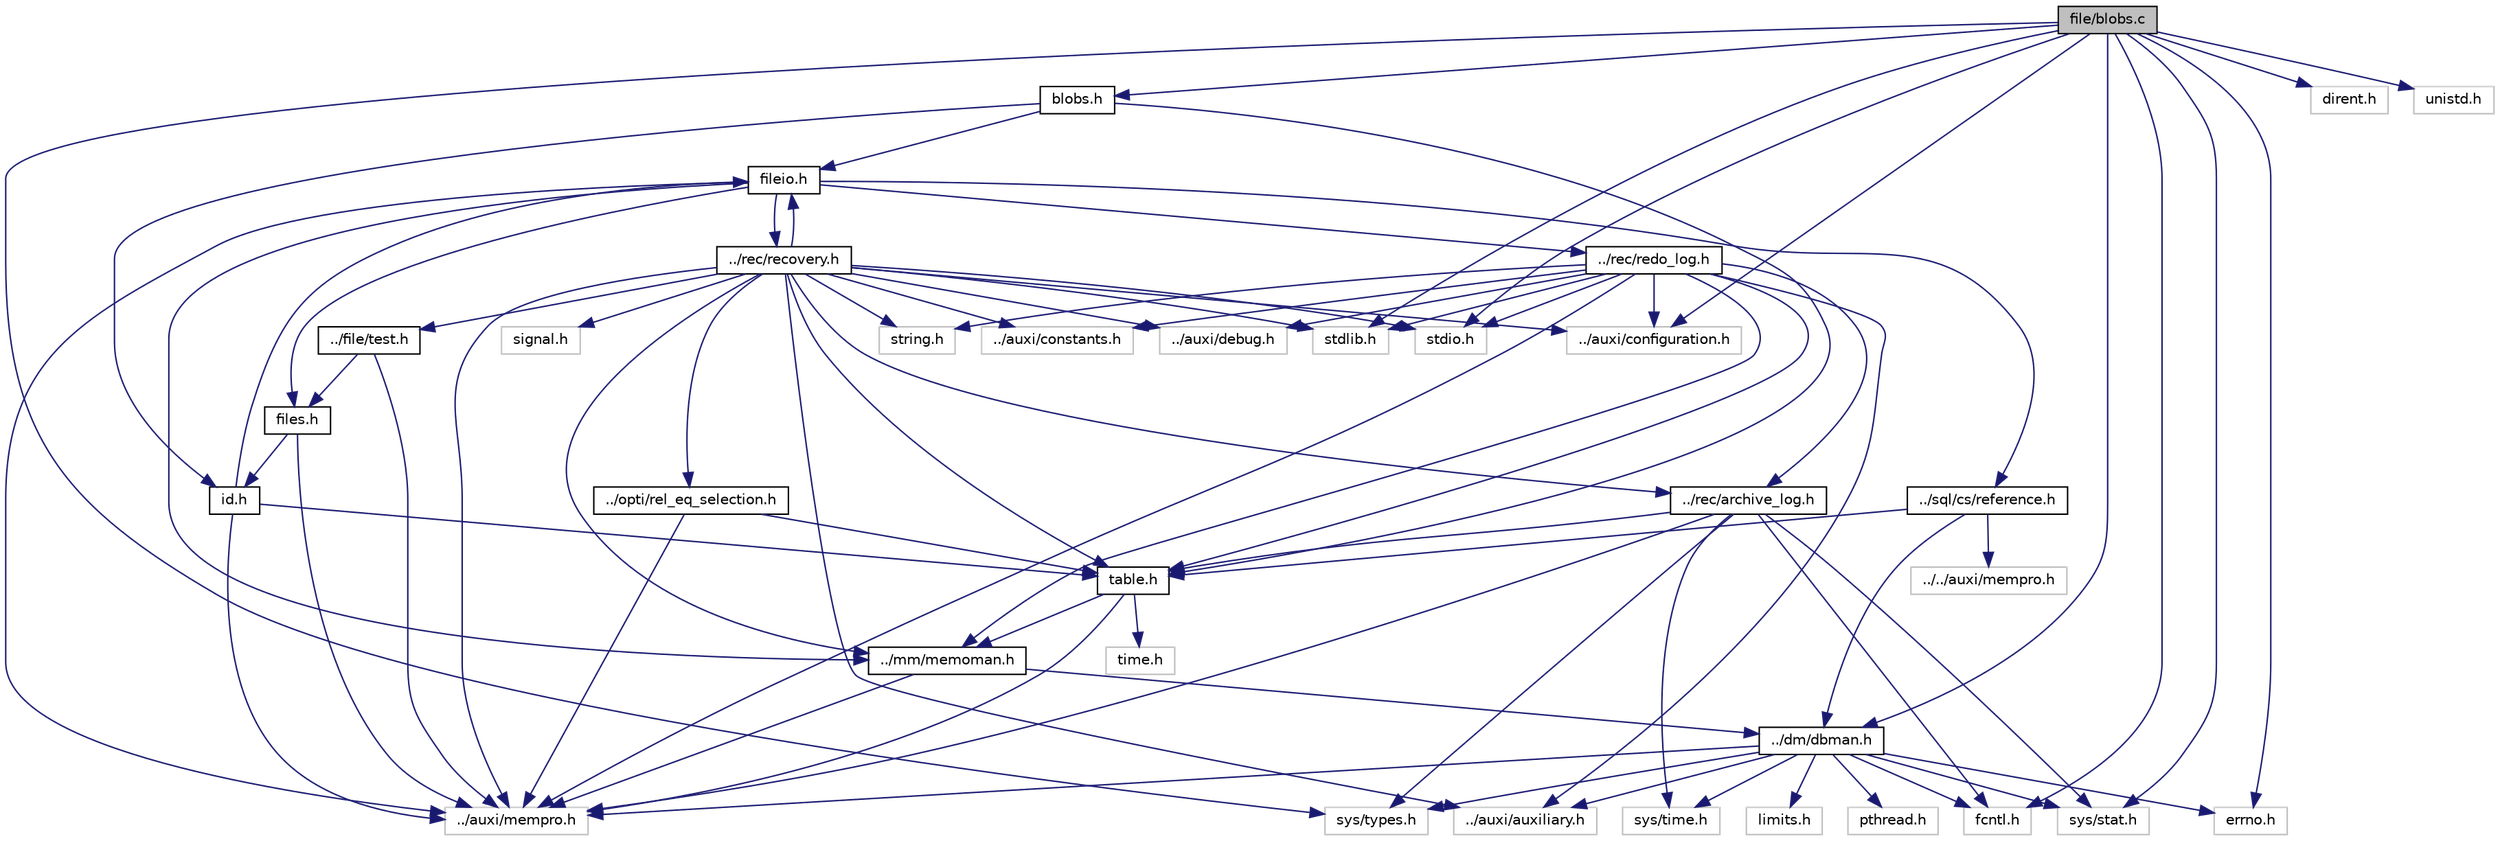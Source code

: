 digraph "file/blobs.c"
{
  bgcolor="transparent";
  edge [fontname="Helvetica",fontsize="10",labelfontname="Helvetica",labelfontsize="10"];
  node [fontname="Helvetica",fontsize="10",shape=record];
  Node1 [label="file/blobs.c",height=0.2,width=0.4,color="black", fillcolor="grey75", style="filled", fontcolor="black"];
  Node1 -> Node2 [color="midnightblue",fontsize="10",style="solid"];
  Node2 [label="stdio.h",height=0.2,width=0.4,color="grey75"];
  Node1 -> Node3 [color="midnightblue",fontsize="10",style="solid"];
  Node3 [label="stdlib.h",height=0.2,width=0.4,color="grey75"];
  Node1 -> Node4 [color="midnightblue",fontsize="10",style="solid"];
  Node4 [label="dirent.h",height=0.2,width=0.4,color="grey75"];
  Node1 -> Node5 [color="midnightblue",fontsize="10",style="solid"];
  Node5 [label="sys/types.h",height=0.2,width=0.4,color="grey75"];
  Node1 -> Node6 [color="midnightblue",fontsize="10",style="solid"];
  Node6 [label="sys/stat.h",height=0.2,width=0.4,color="grey75"];
  Node1 -> Node7 [color="midnightblue",fontsize="10",style="solid"];
  Node7 [label="unistd.h",height=0.2,width=0.4,color="grey75"];
  Node1 -> Node8 [color="midnightblue",fontsize="10",style="solid"];
  Node8 [label="fcntl.h",height=0.2,width=0.4,color="grey75"];
  Node1 -> Node9 [color="midnightblue",fontsize="10",style="solid"];
  Node9 [label="errno.h",height=0.2,width=0.4,color="grey75"];
  Node1 -> Node10 [color="midnightblue",fontsize="10",style="solid"];
  Node10 [label="../dm/dbman.h",height=0.2,width=0.4,color="black",URL="$dbman_8h.html"];
  Node10 -> Node11 [color="midnightblue",fontsize="10",style="solid"];
  Node11 [label="../auxi/auxiliary.h",height=0.2,width=0.4,color="grey75"];
  Node10 -> Node9 [color="midnightblue",fontsize="10",style="solid"];
  Node10 -> Node12 [color="midnightblue",fontsize="10",style="solid"];
  Node12 [label="pthread.h",height=0.2,width=0.4,color="grey75"];
  Node10 -> Node13 [color="midnightblue",fontsize="10",style="solid"];
  Node13 [label="sys/time.h",height=0.2,width=0.4,color="grey75"];
  Node10 -> Node5 [color="midnightblue",fontsize="10",style="solid"];
  Node10 -> Node6 [color="midnightblue",fontsize="10",style="solid"];
  Node10 -> Node8 [color="midnightblue",fontsize="10",style="solid"];
  Node10 -> Node14 [color="midnightblue",fontsize="10",style="solid"];
  Node14 [label="../auxi/mempro.h",height=0.2,width=0.4,color="grey75"];
  Node10 -> Node15 [color="midnightblue",fontsize="10",style="solid"];
  Node15 [label="limits.h",height=0.2,width=0.4,color="grey75"];
  Node1 -> Node16 [color="midnightblue",fontsize="10",style="solid"];
  Node16 [label="../auxi/configuration.h",height=0.2,width=0.4,color="grey75"];
  Node1 -> Node17 [color="midnightblue",fontsize="10",style="solid"];
  Node17 [label="blobs.h",height=0.2,width=0.4,color="black",URL="$blobs_8h.html"];
  Node17 -> Node18 [color="midnightblue",fontsize="10",style="solid"];
  Node18 [label="table.h",height=0.2,width=0.4,color="black",URL="$table_8h.html"];
  Node18 -> Node19 [color="midnightblue",fontsize="10",style="solid"];
  Node19 [label="../mm/memoman.h",height=0.2,width=0.4,color="black",URL="$memoman_8h.html"];
  Node19 -> Node10 [color="midnightblue",fontsize="10",style="solid"];
  Node19 -> Node14 [color="midnightblue",fontsize="10",style="solid"];
  Node18 -> Node14 [color="midnightblue",fontsize="10",style="solid"];
  Node18 -> Node20 [color="midnightblue",fontsize="10",style="solid"];
  Node20 [label="time.h",height=0.2,width=0.4,color="grey75"];
  Node17 -> Node21 [color="midnightblue",fontsize="10",style="solid"];
  Node21 [label="fileio.h",height=0.2,width=0.4,color="black",URL="$fileio_8h.html"];
  Node21 -> Node22 [color="midnightblue",fontsize="10",style="solid"];
  Node22 [label="../sql/cs/reference.h",height=0.2,width=0.4,color="black",URL="$reference_8h.html"];
  Node22 -> Node10 [color="midnightblue",fontsize="10",style="solid"];
  Node22 -> Node18 [color="midnightblue",fontsize="10",style="solid"];
  Node22 -> Node23 [color="midnightblue",fontsize="10",style="solid"];
  Node23 [label="../../auxi/mempro.h",height=0.2,width=0.4,color="grey75"];
  Node21 -> Node19 [color="midnightblue",fontsize="10",style="solid"];
  Node21 -> Node24 [color="midnightblue",fontsize="10",style="solid"];
  Node24 [label="../rec/recovery.h",height=0.2,width=0.4,color="black",URL="$recovery_8h_source.html"];
  Node24 -> Node11 [color="midnightblue",fontsize="10",style="solid"];
  Node24 -> Node19 [color="midnightblue",fontsize="10",style="solid"];
  Node24 -> Node25 [color="midnightblue",fontsize="10",style="solid"];
  Node25 [label="../auxi/constants.h",height=0.2,width=0.4,color="grey75"];
  Node24 -> Node16 [color="midnightblue",fontsize="10",style="solid"];
  Node24 -> Node26 [color="midnightblue",fontsize="10",style="solid"];
  Node26 [label="../auxi/debug.h",height=0.2,width=0.4,color="grey75"];
  Node24 -> Node27 [color="midnightblue",fontsize="10",style="solid"];
  Node27 [label="../rec/archive_log.h",height=0.2,width=0.4,color="black",URL="$archive__log_8h.html"];
  Node27 -> Node18 [color="midnightblue",fontsize="10",style="solid"];
  Node27 -> Node13 [color="midnightblue",fontsize="10",style="solid"];
  Node27 -> Node5 [color="midnightblue",fontsize="10",style="solid"];
  Node27 -> Node6 [color="midnightblue",fontsize="10",style="solid"];
  Node27 -> Node8 [color="midnightblue",fontsize="10",style="solid"];
  Node27 -> Node14 [color="midnightblue",fontsize="10",style="solid"];
  Node24 -> Node18 [color="midnightblue",fontsize="10",style="solid"];
  Node24 -> Node21 [color="midnightblue",fontsize="10",style="solid"];
  Node24 -> Node28 [color="midnightblue",fontsize="10",style="solid"];
  Node28 [label="../file/test.h",height=0.2,width=0.4,color="black",URL="$test_8h.html"];
  Node28 -> Node29 [color="midnightblue",fontsize="10",style="solid"];
  Node29 [label="files.h",height=0.2,width=0.4,color="black",URL="$files_8h.html"];
  Node29 -> Node30 [color="midnightblue",fontsize="10",style="solid"];
  Node30 [label="id.h",height=0.2,width=0.4,color="black",URL="$id_8h.html"];
  Node30 -> Node18 [color="midnightblue",fontsize="10",style="solid"];
  Node30 -> Node21 [color="midnightblue",fontsize="10",style="solid"];
  Node30 -> Node14 [color="midnightblue",fontsize="10",style="solid"];
  Node29 -> Node14 [color="midnightblue",fontsize="10",style="solid"];
  Node28 -> Node14 [color="midnightblue",fontsize="10",style="solid"];
  Node24 -> Node31 [color="midnightblue",fontsize="10",style="solid"];
  Node31 [label="../opti/rel_eq_selection.h",height=0.2,width=0.4,color="black",URL="$rel__eq__selection_8h.html"];
  Node31 -> Node18 [color="midnightblue",fontsize="10",style="solid"];
  Node31 -> Node14 [color="midnightblue",fontsize="10",style="solid"];
  Node24 -> Node14 [color="midnightblue",fontsize="10",style="solid"];
  Node24 -> Node2 [color="midnightblue",fontsize="10",style="solid"];
  Node24 -> Node3 [color="midnightblue",fontsize="10",style="solid"];
  Node24 -> Node32 [color="midnightblue",fontsize="10",style="solid"];
  Node32 [label="string.h",height=0.2,width=0.4,color="grey75"];
  Node24 -> Node33 [color="midnightblue",fontsize="10",style="solid"];
  Node33 [label="signal.h",height=0.2,width=0.4,color="grey75"];
  Node21 -> Node34 [color="midnightblue",fontsize="10",style="solid"];
  Node34 [label="../rec/redo_log.h",height=0.2,width=0.4,color="black",URL="$redo__log_8h_source.html"];
  Node34 -> Node11 [color="midnightblue",fontsize="10",style="solid"];
  Node34 -> Node19 [color="midnightblue",fontsize="10",style="solid"];
  Node34 -> Node25 [color="midnightblue",fontsize="10",style="solid"];
  Node34 -> Node16 [color="midnightblue",fontsize="10",style="solid"];
  Node34 -> Node26 [color="midnightblue",fontsize="10",style="solid"];
  Node34 -> Node27 [color="midnightblue",fontsize="10",style="solid"];
  Node34 -> Node18 [color="midnightblue",fontsize="10",style="solid"];
  Node34 -> Node14 [color="midnightblue",fontsize="10",style="solid"];
  Node34 -> Node2 [color="midnightblue",fontsize="10",style="solid"];
  Node34 -> Node3 [color="midnightblue",fontsize="10",style="solid"];
  Node34 -> Node32 [color="midnightblue",fontsize="10",style="solid"];
  Node21 -> Node29 [color="midnightblue",fontsize="10",style="solid"];
  Node21 -> Node14 [color="midnightblue",fontsize="10",style="solid"];
  Node17 -> Node30 [color="midnightblue",fontsize="10",style="solid"];
}
